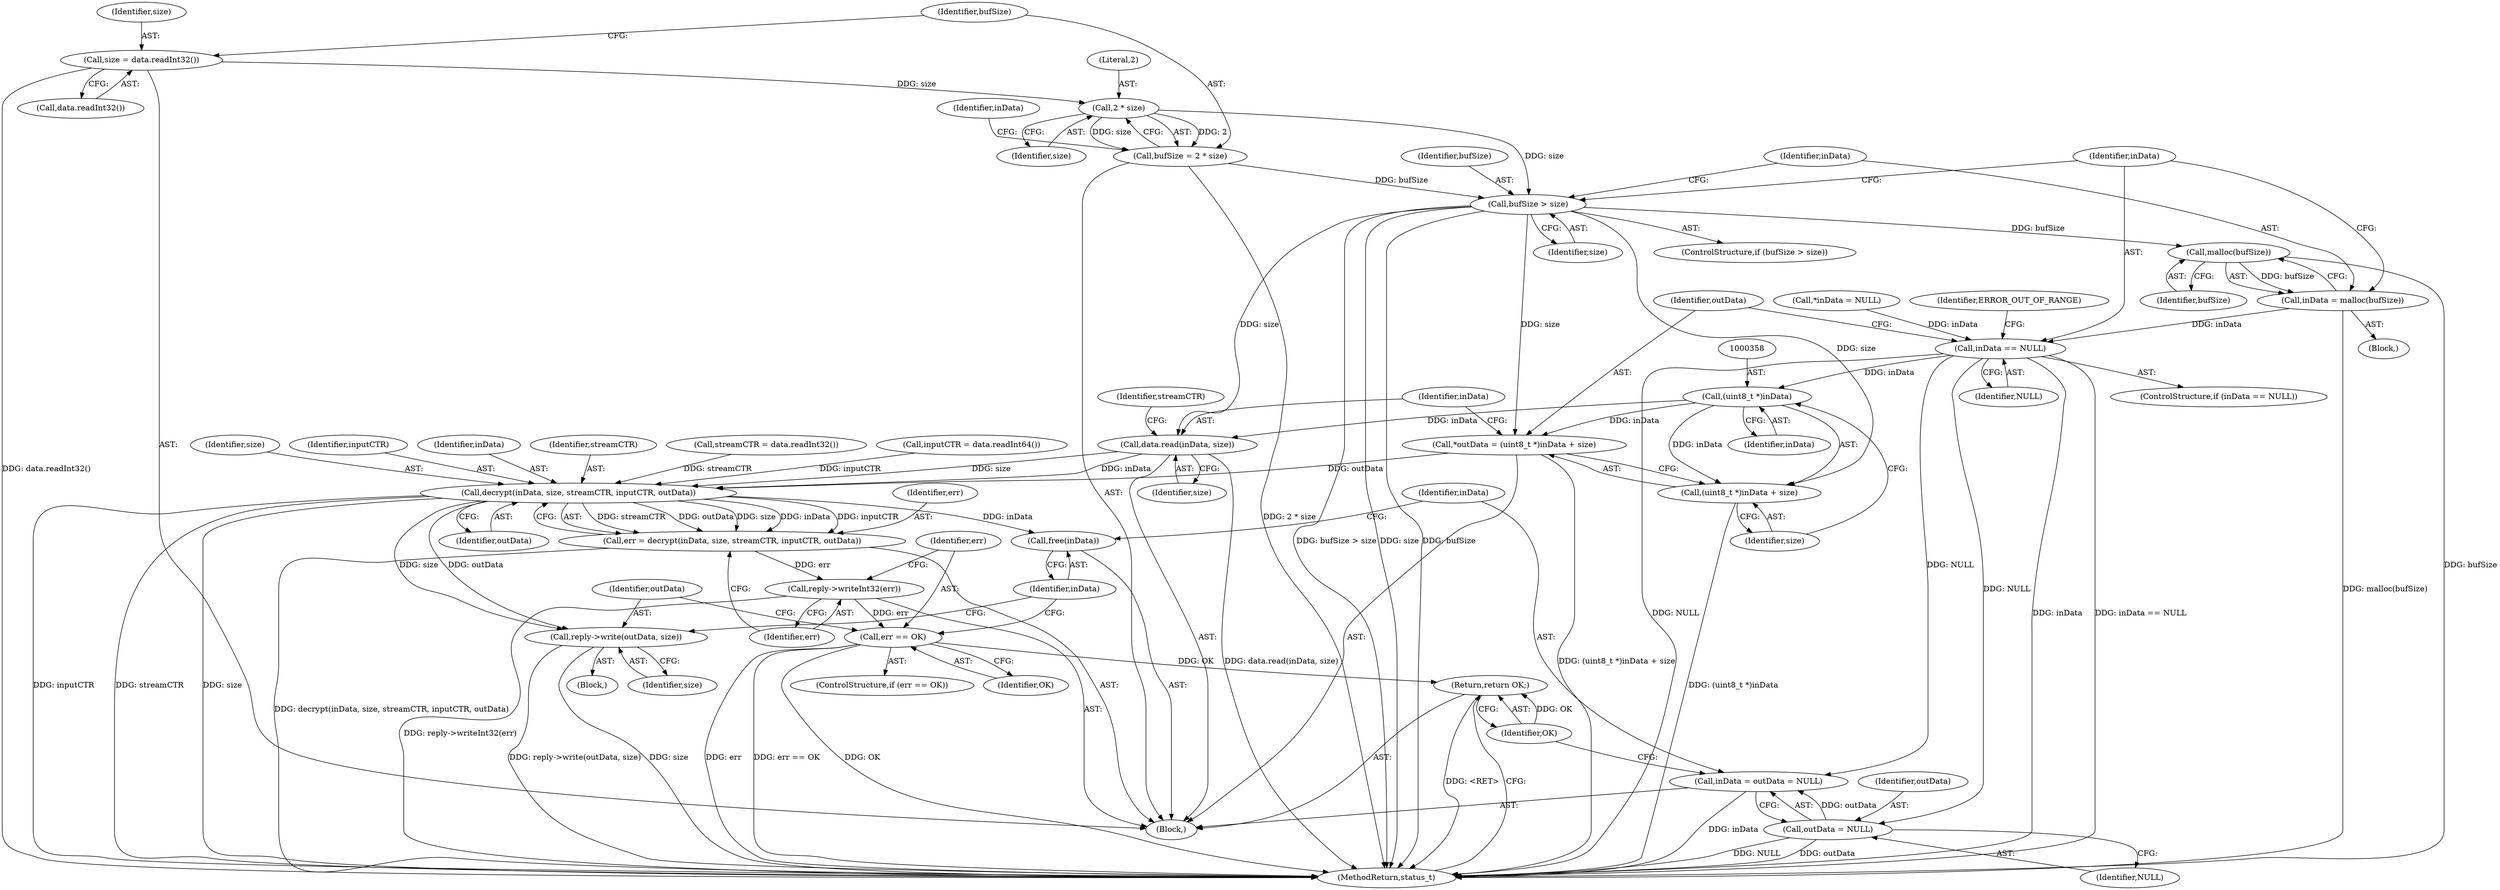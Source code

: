 digraph "0_Android_9667e3eff2d34c3797c3b529370de47b2c1f1bf6@API" {
"1000322" [label="(Call,size = data.readInt32())"];
"1000328" [label="(Call,2 * size)"];
"1000326" [label="(Call,bufSize = 2 * size)"];
"1000336" [label="(Call,bufSize > size)"];
"1000342" [label="(Call,malloc(bufSize))"];
"1000340" [label="(Call,inData = malloc(bufSize))"];
"1000345" [label="(Call,inData == NULL)"];
"1000357" [label="(Call,(uint8_t *)inData)"];
"1000354" [label="(Call,*outData = (uint8_t *)inData + size)"];
"1000375" [label="(Call,decrypt(inData, size, streamCTR, inputCTR, outData))"];
"1000373" [label="(Call,err = decrypt(inData, size, streamCTR, inputCTR, outData))"];
"1000381" [label="(Call,reply->writeInt32(err))"];
"1000384" [label="(Call,err == OK)"];
"1000398" [label="(Return,return OK;)"];
"1000388" [label="(Call,reply->write(outData, size))"];
"1000391" [label="(Call,free(inData))"];
"1000356" [label="(Call,(uint8_t *)inData + size)"];
"1000361" [label="(Call,data.read(inData, size))"];
"1000393" [label="(Call,inData = outData = NULL)"];
"1000395" [label="(Call,outData = NULL)"];
"1000391" [label="(Call,free(inData))"];
"1000395" [label="(Call,outData = NULL)"];
"1000354" [label="(Call,*outData = (uint8_t *)inData + size)"];
"1000322" [label="(Call,size = data.readInt32())"];
"1000346" [label="(Identifier,inData)"];
"1000360" [label="(Identifier,size)"];
"1000335" [label="(ControlStructure,if (bufSize > size))"];
"1000382" [label="(Identifier,err)"];
"1000329" [label="(Literal,2)"];
"1000330" [label="(Identifier,size)"];
"1000324" [label="(Call,data.readInt32())"];
"1000347" [label="(Identifier,NULL)"];
"1000343" [label="(Identifier,bufSize)"];
"1000369" [label="(Call,inputCTR = data.readInt64())"];
"1000387" [label="(Block,)"];
"1000373" [label="(Call,err = decrypt(inData, size, streamCTR, inputCTR, outData))"];
"1000377" [label="(Identifier,size)"];
"1000383" [label="(ControlStructure,if (err == OK))"];
"1000396" [label="(Identifier,outData)"];
"1000381" [label="(Call,reply->writeInt32(err))"];
"1000394" [label="(Identifier,inData)"];
"1000397" [label="(Identifier,NULL)"];
"1000380" [label="(Identifier,outData)"];
"1000356" [label="(Call,(uint8_t *)inData + size)"];
"1000385" [label="(Identifier,err)"];
"1000342" [label="(Call,malloc(bufSize))"];
"1000332" [label="(Call,*inData = NULL)"];
"1000375" [label="(Call,decrypt(inData, size, streamCTR, inputCTR, outData))"];
"1000399" [label="(Identifier,OK)"];
"1000374" [label="(Identifier,err)"];
"1000361" [label="(Call,data.read(inData, size))"];
"1000379" [label="(Identifier,inputCTR)"];
"1000341" [label="(Identifier,inData)"];
"1000336" [label="(Call,bufSize > size)"];
"1000326" [label="(Call,bufSize = 2 * size)"];
"1000388" [label="(Call,reply->write(outData, size))"];
"1000386" [label="(Identifier,OK)"];
"1000323" [label="(Identifier,size)"];
"1000407" [label="(MethodReturn,status_t)"];
"1000320" [label="(Block,)"];
"1000338" [label="(Identifier,size)"];
"1000398" [label="(Return,return OK;)"];
"1000376" [label="(Identifier,inData)"];
"1000333" [label="(Identifier,inData)"];
"1000344" [label="(ControlStructure,if (inData == NULL))"];
"1000350" [label="(Identifier,ERROR_OUT_OF_RANGE)"];
"1000340" [label="(Call,inData = malloc(bufSize))"];
"1000378" [label="(Identifier,streamCTR)"];
"1000357" [label="(Call,(uint8_t *)inData)"];
"1000390" [label="(Identifier,size)"];
"1000393" [label="(Call,inData = outData = NULL)"];
"1000392" [label="(Identifier,inData)"];
"1000355" [label="(Identifier,outData)"];
"1000339" [label="(Block,)"];
"1000365" [label="(Call,streamCTR = data.readInt32())"];
"1000328" [label="(Call,2 * size)"];
"1000362" [label="(Identifier,inData)"];
"1000384" [label="(Call,err == OK)"];
"1000366" [label="(Identifier,streamCTR)"];
"1000327" [label="(Identifier,bufSize)"];
"1000363" [label="(Identifier,size)"];
"1000337" [label="(Identifier,bufSize)"];
"1000345" [label="(Call,inData == NULL)"];
"1000359" [label="(Identifier,inData)"];
"1000389" [label="(Identifier,outData)"];
"1000322" -> "1000320"  [label="AST: "];
"1000322" -> "1000324"  [label="CFG: "];
"1000323" -> "1000322"  [label="AST: "];
"1000324" -> "1000322"  [label="AST: "];
"1000327" -> "1000322"  [label="CFG: "];
"1000322" -> "1000407"  [label="DDG: data.readInt32()"];
"1000322" -> "1000328"  [label="DDG: size"];
"1000328" -> "1000326"  [label="AST: "];
"1000328" -> "1000330"  [label="CFG: "];
"1000329" -> "1000328"  [label="AST: "];
"1000330" -> "1000328"  [label="AST: "];
"1000326" -> "1000328"  [label="CFG: "];
"1000328" -> "1000326"  [label="DDG: 2"];
"1000328" -> "1000326"  [label="DDG: size"];
"1000328" -> "1000336"  [label="DDG: size"];
"1000326" -> "1000320"  [label="AST: "];
"1000327" -> "1000326"  [label="AST: "];
"1000333" -> "1000326"  [label="CFG: "];
"1000326" -> "1000407"  [label="DDG: 2 * size"];
"1000326" -> "1000336"  [label="DDG: bufSize"];
"1000336" -> "1000335"  [label="AST: "];
"1000336" -> "1000338"  [label="CFG: "];
"1000337" -> "1000336"  [label="AST: "];
"1000338" -> "1000336"  [label="AST: "];
"1000341" -> "1000336"  [label="CFG: "];
"1000346" -> "1000336"  [label="CFG: "];
"1000336" -> "1000407"  [label="DDG: bufSize > size"];
"1000336" -> "1000407"  [label="DDG: size"];
"1000336" -> "1000407"  [label="DDG: bufSize"];
"1000336" -> "1000342"  [label="DDG: bufSize"];
"1000336" -> "1000354"  [label="DDG: size"];
"1000336" -> "1000356"  [label="DDG: size"];
"1000336" -> "1000361"  [label="DDG: size"];
"1000342" -> "1000340"  [label="AST: "];
"1000342" -> "1000343"  [label="CFG: "];
"1000343" -> "1000342"  [label="AST: "];
"1000340" -> "1000342"  [label="CFG: "];
"1000342" -> "1000407"  [label="DDG: bufSize"];
"1000342" -> "1000340"  [label="DDG: bufSize"];
"1000340" -> "1000339"  [label="AST: "];
"1000341" -> "1000340"  [label="AST: "];
"1000346" -> "1000340"  [label="CFG: "];
"1000340" -> "1000407"  [label="DDG: malloc(bufSize)"];
"1000340" -> "1000345"  [label="DDG: inData"];
"1000345" -> "1000344"  [label="AST: "];
"1000345" -> "1000347"  [label="CFG: "];
"1000346" -> "1000345"  [label="AST: "];
"1000347" -> "1000345"  [label="AST: "];
"1000350" -> "1000345"  [label="CFG: "];
"1000355" -> "1000345"  [label="CFG: "];
"1000345" -> "1000407"  [label="DDG: NULL"];
"1000345" -> "1000407"  [label="DDG: inData"];
"1000345" -> "1000407"  [label="DDG: inData == NULL"];
"1000332" -> "1000345"  [label="DDG: inData"];
"1000345" -> "1000357"  [label="DDG: inData"];
"1000345" -> "1000393"  [label="DDG: NULL"];
"1000345" -> "1000395"  [label="DDG: NULL"];
"1000357" -> "1000356"  [label="AST: "];
"1000357" -> "1000359"  [label="CFG: "];
"1000358" -> "1000357"  [label="AST: "];
"1000359" -> "1000357"  [label="AST: "];
"1000360" -> "1000357"  [label="CFG: "];
"1000357" -> "1000354"  [label="DDG: inData"];
"1000357" -> "1000356"  [label="DDG: inData"];
"1000357" -> "1000361"  [label="DDG: inData"];
"1000354" -> "1000320"  [label="AST: "];
"1000354" -> "1000356"  [label="CFG: "];
"1000355" -> "1000354"  [label="AST: "];
"1000356" -> "1000354"  [label="AST: "];
"1000362" -> "1000354"  [label="CFG: "];
"1000354" -> "1000407"  [label="DDG: (uint8_t *)inData + size"];
"1000354" -> "1000375"  [label="DDG: outData"];
"1000375" -> "1000373"  [label="AST: "];
"1000375" -> "1000380"  [label="CFG: "];
"1000376" -> "1000375"  [label="AST: "];
"1000377" -> "1000375"  [label="AST: "];
"1000378" -> "1000375"  [label="AST: "];
"1000379" -> "1000375"  [label="AST: "];
"1000380" -> "1000375"  [label="AST: "];
"1000373" -> "1000375"  [label="CFG: "];
"1000375" -> "1000407"  [label="DDG: size"];
"1000375" -> "1000407"  [label="DDG: inputCTR"];
"1000375" -> "1000407"  [label="DDG: streamCTR"];
"1000375" -> "1000373"  [label="DDG: streamCTR"];
"1000375" -> "1000373"  [label="DDG: outData"];
"1000375" -> "1000373"  [label="DDG: size"];
"1000375" -> "1000373"  [label="DDG: inData"];
"1000375" -> "1000373"  [label="DDG: inputCTR"];
"1000361" -> "1000375"  [label="DDG: inData"];
"1000361" -> "1000375"  [label="DDG: size"];
"1000365" -> "1000375"  [label="DDG: streamCTR"];
"1000369" -> "1000375"  [label="DDG: inputCTR"];
"1000375" -> "1000388"  [label="DDG: outData"];
"1000375" -> "1000388"  [label="DDG: size"];
"1000375" -> "1000391"  [label="DDG: inData"];
"1000373" -> "1000320"  [label="AST: "];
"1000374" -> "1000373"  [label="AST: "];
"1000382" -> "1000373"  [label="CFG: "];
"1000373" -> "1000407"  [label="DDG: decrypt(inData, size, streamCTR, inputCTR, outData)"];
"1000373" -> "1000381"  [label="DDG: err"];
"1000381" -> "1000320"  [label="AST: "];
"1000381" -> "1000382"  [label="CFG: "];
"1000382" -> "1000381"  [label="AST: "];
"1000385" -> "1000381"  [label="CFG: "];
"1000381" -> "1000407"  [label="DDG: reply->writeInt32(err)"];
"1000381" -> "1000384"  [label="DDG: err"];
"1000384" -> "1000383"  [label="AST: "];
"1000384" -> "1000386"  [label="CFG: "];
"1000385" -> "1000384"  [label="AST: "];
"1000386" -> "1000384"  [label="AST: "];
"1000389" -> "1000384"  [label="CFG: "];
"1000392" -> "1000384"  [label="CFG: "];
"1000384" -> "1000407"  [label="DDG: err == OK"];
"1000384" -> "1000407"  [label="DDG: OK"];
"1000384" -> "1000407"  [label="DDG: err"];
"1000384" -> "1000398"  [label="DDG: OK"];
"1000398" -> "1000320"  [label="AST: "];
"1000398" -> "1000399"  [label="CFG: "];
"1000399" -> "1000398"  [label="AST: "];
"1000407" -> "1000398"  [label="CFG: "];
"1000398" -> "1000407"  [label="DDG: <RET>"];
"1000399" -> "1000398"  [label="DDG: OK"];
"1000388" -> "1000387"  [label="AST: "];
"1000388" -> "1000390"  [label="CFG: "];
"1000389" -> "1000388"  [label="AST: "];
"1000390" -> "1000388"  [label="AST: "];
"1000392" -> "1000388"  [label="CFG: "];
"1000388" -> "1000407"  [label="DDG: reply->write(outData, size)"];
"1000388" -> "1000407"  [label="DDG: size"];
"1000391" -> "1000320"  [label="AST: "];
"1000391" -> "1000392"  [label="CFG: "];
"1000392" -> "1000391"  [label="AST: "];
"1000394" -> "1000391"  [label="CFG: "];
"1000356" -> "1000360"  [label="CFG: "];
"1000360" -> "1000356"  [label="AST: "];
"1000356" -> "1000407"  [label="DDG: (uint8_t *)inData"];
"1000361" -> "1000320"  [label="AST: "];
"1000361" -> "1000363"  [label="CFG: "];
"1000362" -> "1000361"  [label="AST: "];
"1000363" -> "1000361"  [label="AST: "];
"1000366" -> "1000361"  [label="CFG: "];
"1000361" -> "1000407"  [label="DDG: data.read(inData, size)"];
"1000393" -> "1000320"  [label="AST: "];
"1000393" -> "1000395"  [label="CFG: "];
"1000394" -> "1000393"  [label="AST: "];
"1000395" -> "1000393"  [label="AST: "];
"1000399" -> "1000393"  [label="CFG: "];
"1000393" -> "1000407"  [label="DDG: inData"];
"1000395" -> "1000393"  [label="DDG: outData"];
"1000395" -> "1000397"  [label="CFG: "];
"1000396" -> "1000395"  [label="AST: "];
"1000397" -> "1000395"  [label="AST: "];
"1000395" -> "1000407"  [label="DDG: outData"];
"1000395" -> "1000407"  [label="DDG: NULL"];
}
